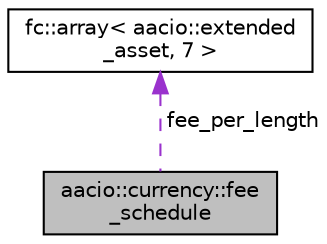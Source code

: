 digraph "aacio::currency::fee_schedule"
{
  edge [fontname="Helvetica",fontsize="10",labelfontname="Helvetica",labelfontsize="10"];
  node [fontname="Helvetica",fontsize="10",shape=record];
  Node1 [label="aacio::currency::fee\l_schedule",height=0.2,width=0.4,color="black", fillcolor="grey75", style="filled", fontcolor="black"];
  Node2 -> Node1 [dir="back",color="darkorchid3",fontsize="10",style="dashed",label=" fee_per_length" ];
  Node2 [label="fc::array\< aacio::extended\l_asset, 7 \>",height=0.2,width=0.4,color="black", fillcolor="white", style="filled",URL="$classfc_1_1array.html"];
}
